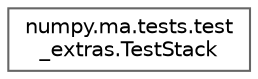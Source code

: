 digraph "Graphical Class Hierarchy"
{
 // LATEX_PDF_SIZE
  bgcolor="transparent";
  edge [fontname=Helvetica,fontsize=10,labelfontname=Helvetica,labelfontsize=10];
  node [fontname=Helvetica,fontsize=10,shape=box,height=0.2,width=0.4];
  rankdir="LR";
  Node0 [id="Node000000",label="numpy.ma.tests.test\l_extras.TestStack",height=0.2,width=0.4,color="grey40", fillcolor="white", style="filled",URL="$d6/d28/classnumpy_1_1ma_1_1tests_1_1test__extras_1_1TestStack.html",tooltip=" "];
}
